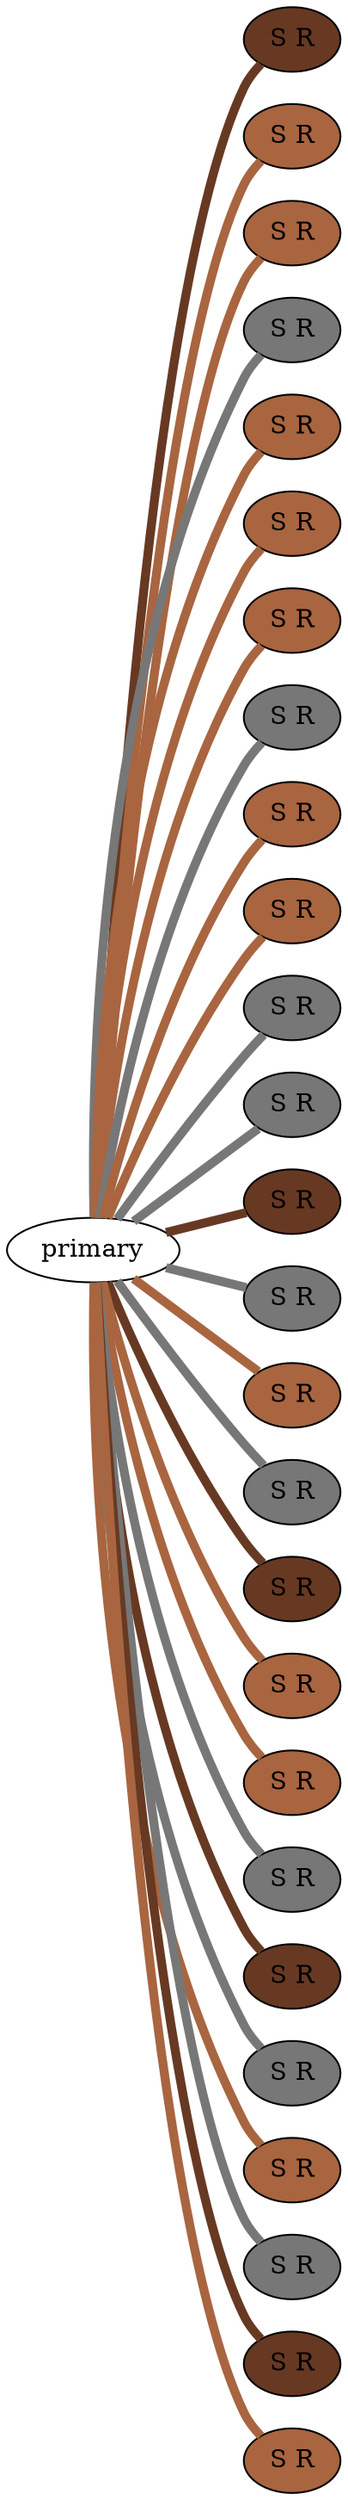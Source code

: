 graph {
 graph [rankdir=LR]
"primary" -- "1" [penwidth=5,color="#673923"]
"1" [label="S R", style=filled, fillcolor="#673923"]
"primary" -- "2" [penwidth=5,color="#A86540"]
"2" [label="S R", style=filled, fillcolor="#A86540"]
"primary" -- "3" [penwidth=5,color="#A86540"]
"3" [label="S R", style=filled, fillcolor="#A86540"]
"primary" -- "4" [penwidth=5,color="#777777"]
"4" [label="S R", style=filled, fillcolor="#777777"]
"primary" -- "5" [penwidth=5,color="#A86540"]
"5" [label="S R", style=filled, fillcolor="#A86540"]
"primary" -- "6" [penwidth=5,color="#A86540"]
"6" [label="S R", style=filled, fillcolor="#A86540"]
"primary" -- "7" [penwidth=5,color="#A86540"]
"7" [label="S R", style=filled, fillcolor="#A86540"]
"primary" -- "8" [penwidth=5,color="#777777"]
"8" [label="S R", style=filled, fillcolor="#777777"]
"primary" -- "9" [penwidth=5,color="#A86540"]
"9" [label="S R", style=filled, fillcolor="#A86540"]
"primary" -- "10" [penwidth=5,color="#A86540"]
"10" [label="S R", style=filled, fillcolor="#A86540"]
"primary" -- "11" [penwidth=5,color="#777777"]
"11" [label="S R", style=filled, fillcolor="#777777"]
"primary" -- "12" [penwidth=5,color="#777777"]
"12" [label="S R", style=filled, fillcolor="#777777"]
"primary" -- "13" [penwidth=5,color="#673923"]
"13" [label="S R", style=filled, fillcolor="#673923"]
"primary" -- "14" [penwidth=5,color="#777777"]
"14" [label="S R", style=filled, fillcolor="#777777"]
"primary" -- "15" [penwidth=5,color="#A86540"]
"15" [label="S R", style=filled, fillcolor="#A86540"]
"primary" -- "16" [penwidth=5,color="#777777"]
"16" [label="S R", style=filled, fillcolor="#777777"]
"primary" -- "17" [penwidth=5,color="#673923"]
"17" [label="S R", style=filled, fillcolor="#673923"]
"primary" -- "18" [penwidth=5,color="#A86540"]
"18" [label="S R", style=filled, fillcolor="#A86540"]
"primary" -- "19" [penwidth=5,color="#A86540"]
"19" [label="S R", style=filled, fillcolor="#A86540"]
"primary" -- "20" [penwidth=5,color="#777777"]
"20" [label="S R", style=filled, fillcolor="#777777"]
"primary" -- "21" [penwidth=5,color="#673923"]
"21" [label="S R", style=filled, fillcolor="#673923"]
"primary" -- "22" [penwidth=5,color="#777777"]
"22" [label="S R", style=filled, fillcolor="#777777"]
"primary" -- "23" [penwidth=5,color="#A86540"]
"23" [label="S R", style=filled, fillcolor="#A86540"]
"primary" -- "24" [penwidth=5,color="#777777"]
"24" [label="S R", style=filled, fillcolor="#777777"]
"primary" -- "25" [penwidth=5,color="#673923"]
"25" [label="S R", style=filled, fillcolor="#673923"]
"primary" -- "26" [penwidth=5,color="#A86540"]
"26" [label="S R", style=filled, fillcolor="#A86540"]
}
